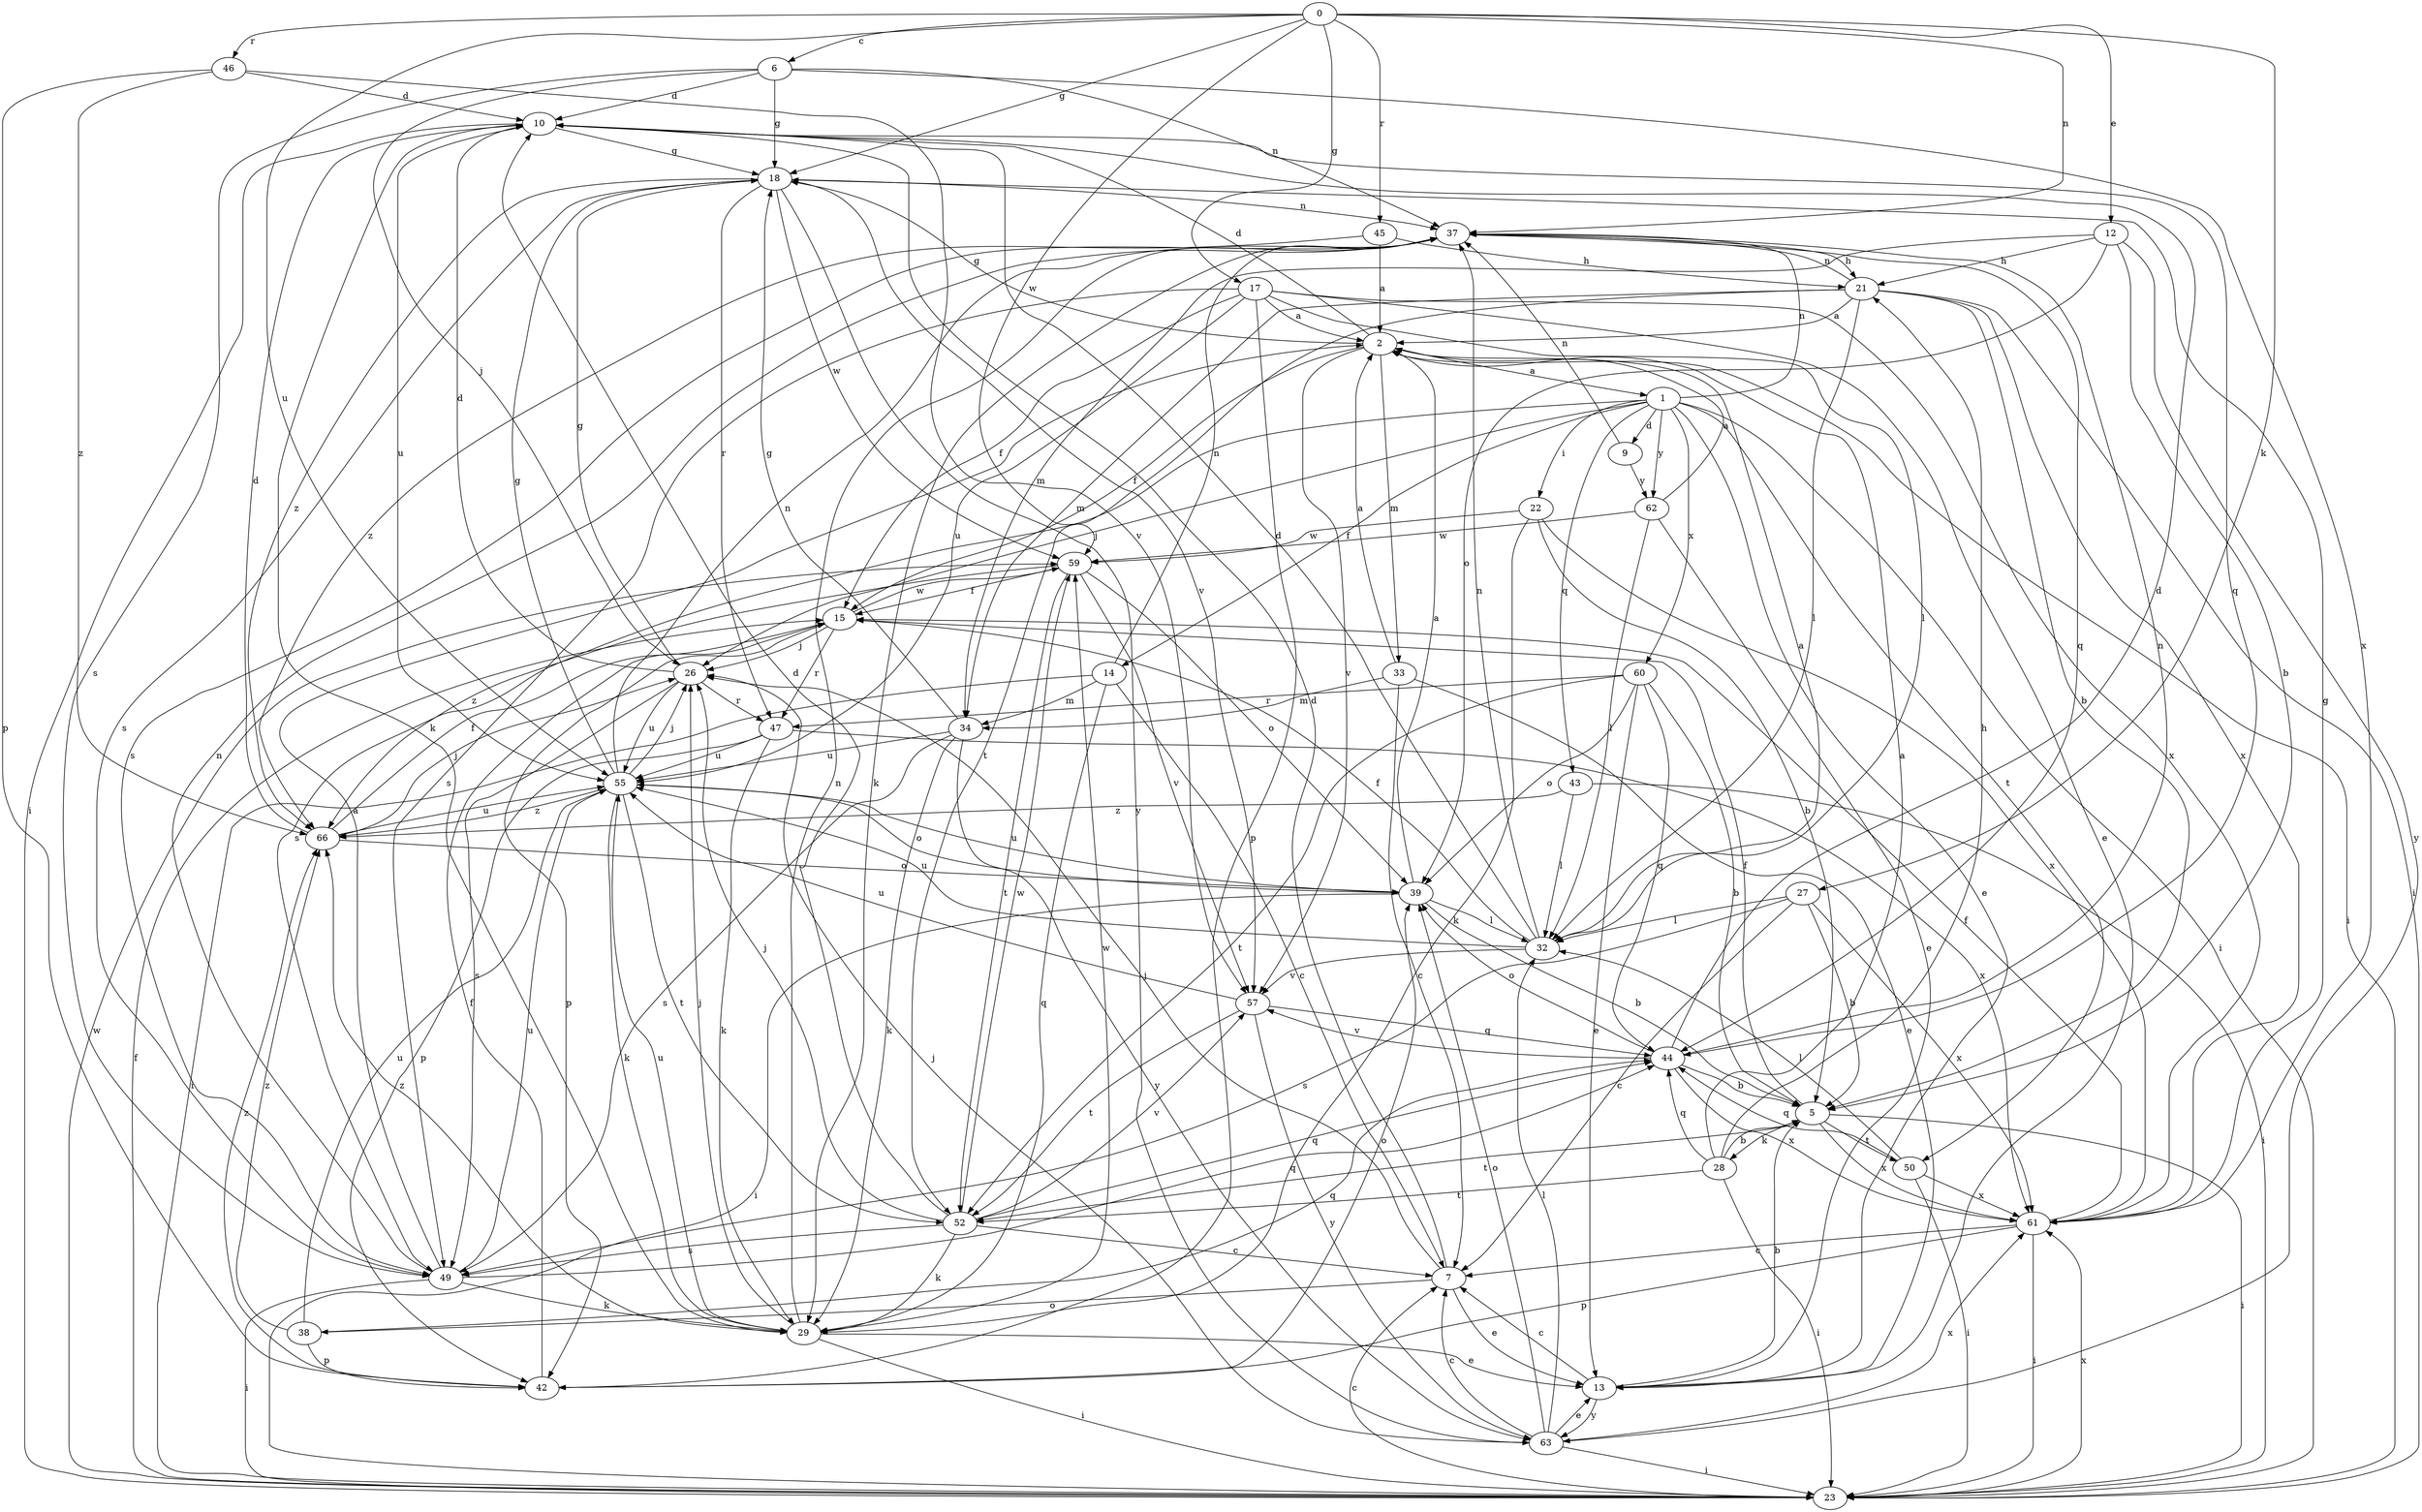 strict digraph  {
0;
1;
2;
5;
6;
7;
9;
10;
12;
13;
14;
15;
17;
18;
21;
22;
23;
26;
27;
28;
29;
32;
33;
34;
37;
38;
39;
42;
43;
44;
45;
46;
47;
49;
50;
52;
55;
57;
59;
60;
61;
62;
63;
66;
0 -> 6  [label=c];
0 -> 12  [label=e];
0 -> 17  [label=g];
0 -> 18  [label=g];
0 -> 27  [label=k];
0 -> 37  [label=n];
0 -> 45  [label=r];
0 -> 46  [label=r];
0 -> 55  [label=u];
0 -> 59  [label=w];
1 -> 9  [label=d];
1 -> 13  [label=e];
1 -> 14  [label=f];
1 -> 22  [label=i];
1 -> 23  [label=i];
1 -> 26  [label=j];
1 -> 37  [label=n];
1 -> 43  [label=q];
1 -> 49  [label=s];
1 -> 50  [label=t];
1 -> 60  [label=x];
1 -> 62  [label=y];
2 -> 1  [label=a];
2 -> 10  [label=d];
2 -> 15  [label=f];
2 -> 18  [label=g];
2 -> 23  [label=i];
2 -> 33  [label=m];
2 -> 57  [label=v];
5 -> 15  [label=f];
5 -> 23  [label=i];
5 -> 28  [label=k];
5 -> 50  [label=t];
5 -> 52  [label=t];
5 -> 61  [label=x];
6 -> 10  [label=d];
6 -> 18  [label=g];
6 -> 26  [label=j];
6 -> 37  [label=n];
6 -> 49  [label=s];
6 -> 61  [label=x];
7 -> 10  [label=d];
7 -> 13  [label=e];
7 -> 26  [label=j];
7 -> 38  [label=o];
9 -> 37  [label=n];
9 -> 62  [label=y];
10 -> 18  [label=g];
10 -> 23  [label=i];
10 -> 29  [label=k];
10 -> 44  [label=q];
10 -> 55  [label=u];
12 -> 5  [label=b];
12 -> 21  [label=h];
12 -> 34  [label=m];
12 -> 39  [label=o];
12 -> 63  [label=y];
13 -> 5  [label=b];
13 -> 7  [label=c];
13 -> 63  [label=y];
14 -> 7  [label=c];
14 -> 23  [label=i];
14 -> 29  [label=q];
14 -> 34  [label=m];
14 -> 37  [label=n];
15 -> 26  [label=j];
15 -> 42  [label=p];
15 -> 47  [label=r];
15 -> 59  [label=w];
17 -> 2  [label=a];
17 -> 13  [label=e];
17 -> 15  [label=f];
17 -> 32  [label=l];
17 -> 42  [label=p];
17 -> 49  [label=s];
17 -> 55  [label=u];
17 -> 61  [label=x];
18 -> 37  [label=n];
18 -> 47  [label=r];
18 -> 49  [label=s];
18 -> 57  [label=v];
18 -> 59  [label=w];
18 -> 63  [label=y];
18 -> 66  [label=z];
21 -> 2  [label=a];
21 -> 5  [label=b];
21 -> 23  [label=i];
21 -> 32  [label=l];
21 -> 34  [label=m];
21 -> 37  [label=n];
21 -> 52  [label=t];
21 -> 61  [label=x];
22 -> 5  [label=b];
22 -> 29  [label=k];
22 -> 59  [label=w];
22 -> 61  [label=x];
23 -> 7  [label=c];
23 -> 15  [label=f];
23 -> 59  [label=w];
23 -> 61  [label=x];
26 -> 10  [label=d];
26 -> 18  [label=g];
26 -> 47  [label=r];
26 -> 49  [label=s];
26 -> 55  [label=u];
27 -> 5  [label=b];
27 -> 7  [label=c];
27 -> 32  [label=l];
27 -> 49  [label=s];
27 -> 61  [label=x];
28 -> 2  [label=a];
28 -> 5  [label=b];
28 -> 21  [label=h];
28 -> 23  [label=i];
28 -> 44  [label=q];
28 -> 52  [label=t];
29 -> 13  [label=e];
29 -> 23  [label=i];
29 -> 26  [label=j];
29 -> 37  [label=n];
29 -> 55  [label=u];
29 -> 59  [label=w];
29 -> 66  [label=z];
32 -> 2  [label=a];
32 -> 10  [label=d];
32 -> 15  [label=f];
32 -> 37  [label=n];
32 -> 55  [label=u];
32 -> 57  [label=v];
33 -> 2  [label=a];
33 -> 7  [label=c];
33 -> 13  [label=e];
33 -> 34  [label=m];
34 -> 18  [label=g];
34 -> 29  [label=k];
34 -> 49  [label=s];
34 -> 55  [label=u];
34 -> 63  [label=y];
37 -> 21  [label=h];
37 -> 29  [label=k];
37 -> 44  [label=q];
37 -> 49  [label=s];
38 -> 42  [label=p];
38 -> 44  [label=q];
38 -> 55  [label=u];
38 -> 66  [label=z];
39 -> 2  [label=a];
39 -> 5  [label=b];
39 -> 23  [label=i];
39 -> 32  [label=l];
39 -> 55  [label=u];
42 -> 15  [label=f];
42 -> 39  [label=o];
42 -> 66  [label=z];
43 -> 23  [label=i];
43 -> 32  [label=l];
43 -> 66  [label=z];
44 -> 5  [label=b];
44 -> 10  [label=d];
44 -> 37  [label=n];
44 -> 39  [label=o];
44 -> 57  [label=v];
44 -> 61  [label=x];
45 -> 2  [label=a];
45 -> 21  [label=h];
45 -> 66  [label=z];
46 -> 10  [label=d];
46 -> 42  [label=p];
46 -> 57  [label=v];
46 -> 66  [label=z];
47 -> 29  [label=k];
47 -> 42  [label=p];
47 -> 55  [label=u];
47 -> 61  [label=x];
49 -> 2  [label=a];
49 -> 23  [label=i];
49 -> 29  [label=k];
49 -> 37  [label=n];
49 -> 44  [label=q];
49 -> 55  [label=u];
50 -> 23  [label=i];
50 -> 32  [label=l];
50 -> 44  [label=q];
50 -> 61  [label=x];
52 -> 7  [label=c];
52 -> 10  [label=d];
52 -> 26  [label=j];
52 -> 29  [label=k];
52 -> 44  [label=q];
52 -> 49  [label=s];
52 -> 57  [label=v];
52 -> 59  [label=w];
55 -> 18  [label=g];
55 -> 26  [label=j];
55 -> 29  [label=k];
55 -> 37  [label=n];
55 -> 39  [label=o];
55 -> 52  [label=t];
55 -> 66  [label=z];
57 -> 44  [label=q];
57 -> 52  [label=t];
57 -> 55  [label=u];
57 -> 63  [label=y];
59 -> 15  [label=f];
59 -> 39  [label=o];
59 -> 52  [label=t];
59 -> 57  [label=v];
59 -> 66  [label=z];
60 -> 5  [label=b];
60 -> 13  [label=e];
60 -> 39  [label=o];
60 -> 44  [label=q];
60 -> 47  [label=r];
60 -> 52  [label=t];
61 -> 7  [label=c];
61 -> 15  [label=f];
61 -> 18  [label=g];
61 -> 23  [label=i];
61 -> 42  [label=p];
62 -> 2  [label=a];
62 -> 13  [label=e];
62 -> 32  [label=l];
62 -> 59  [label=w];
63 -> 7  [label=c];
63 -> 13  [label=e];
63 -> 23  [label=i];
63 -> 26  [label=j];
63 -> 32  [label=l];
63 -> 39  [label=o];
63 -> 61  [label=x];
66 -> 10  [label=d];
66 -> 15  [label=f];
66 -> 26  [label=j];
66 -> 39  [label=o];
66 -> 55  [label=u];
}
